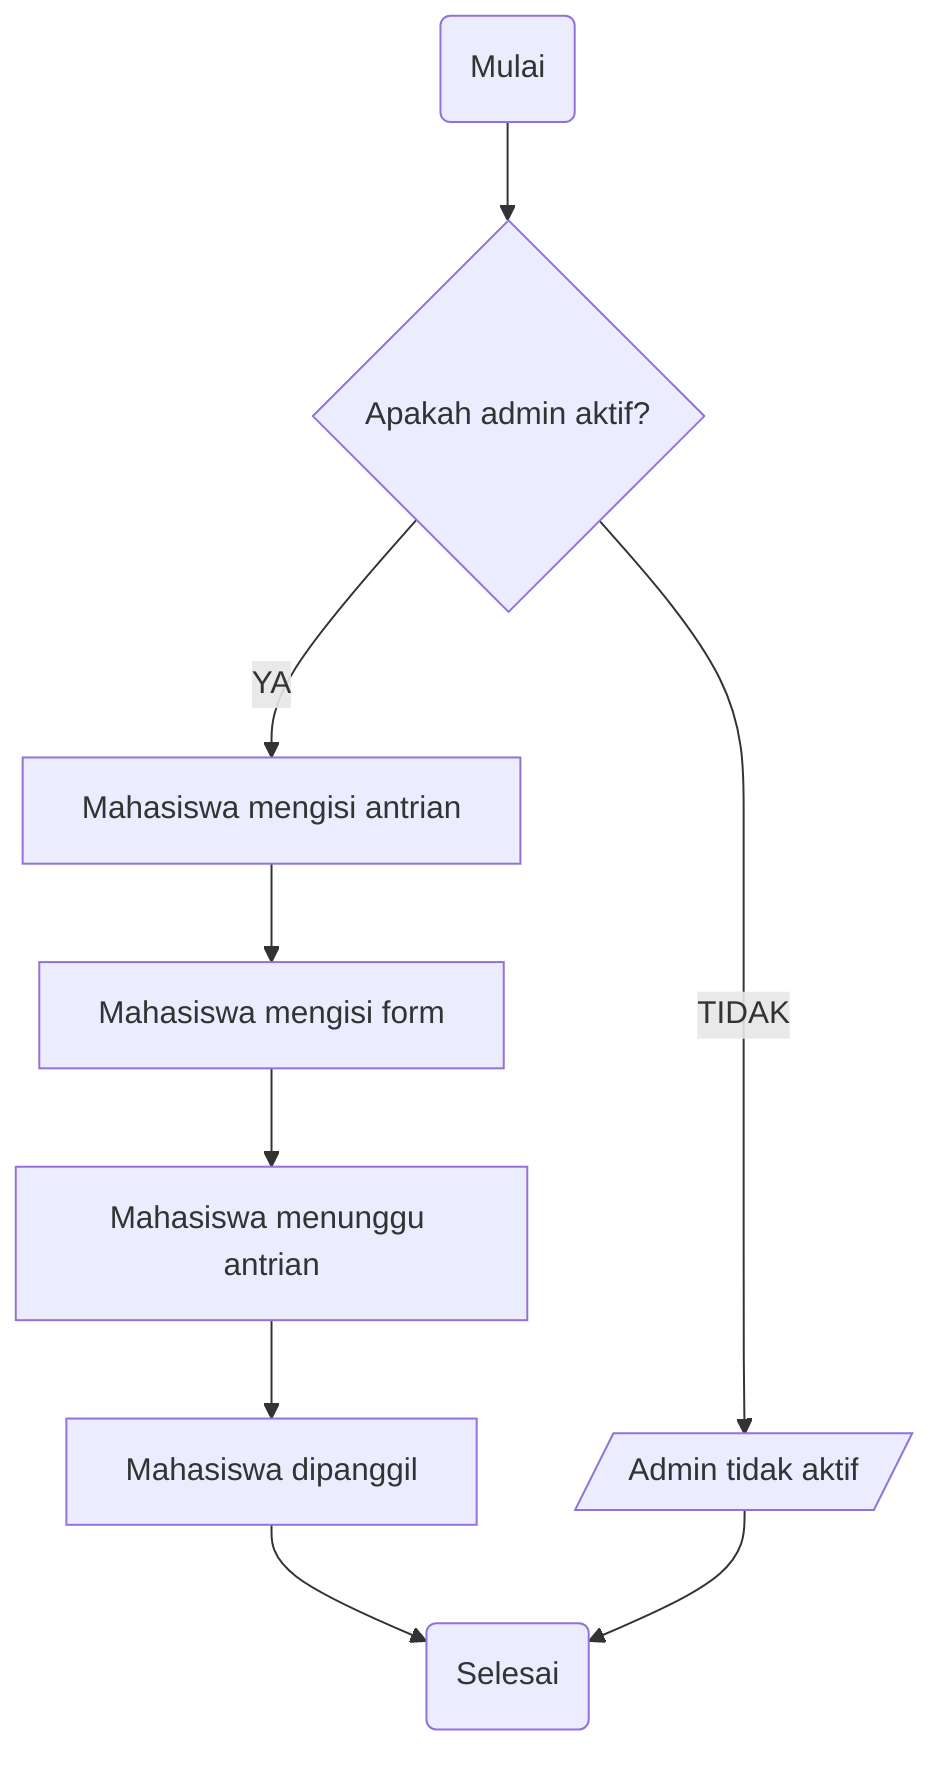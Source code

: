 graph TD
  A(Mulai)  --> B{Apakah admin aktif?}
  B --> |TIDAK| C[/Admin tidak aktif/]
  B --> |YA| D[Mahasiswa mengisi antrian]
  D --> E[Mahasiswa mengisi form]
  E --> F[Mahasiswa menunggu antrian]
  F --> G[Mahasiswa dipanggil]
  G --> H(Selesai)
  C --> H